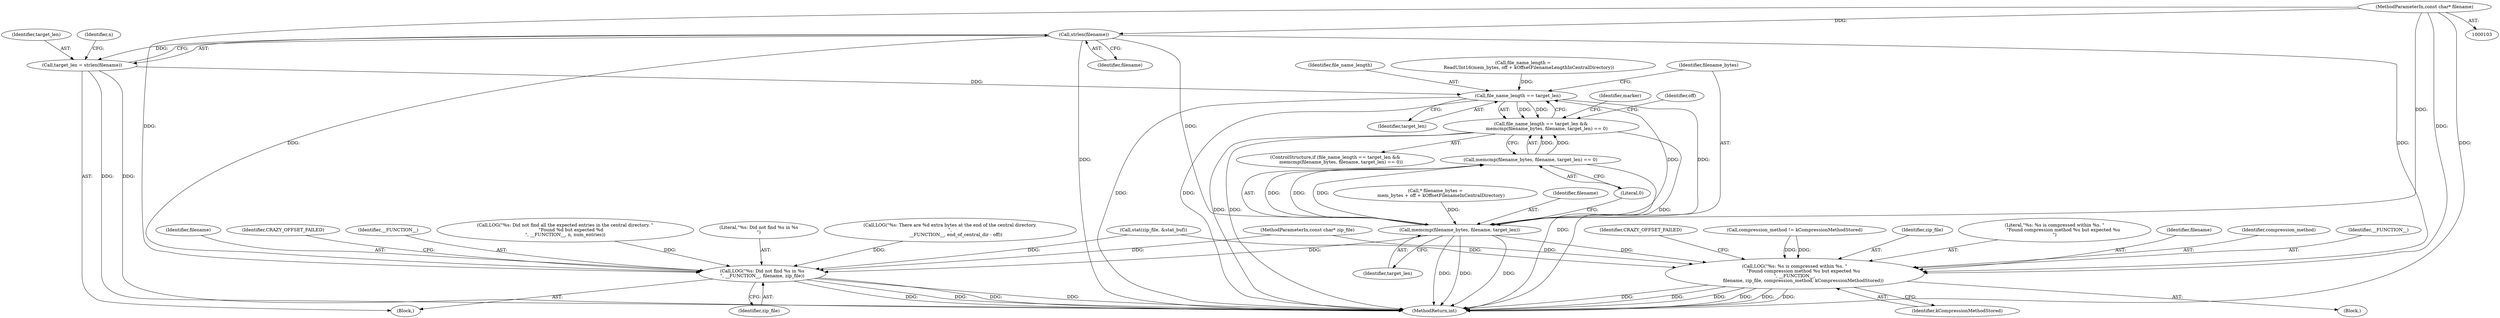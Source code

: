 digraph "0_Chrome_d9e316238aee59acf665d80b544cf4e1edfd3349@pointer" {
"1000105" [label="(MethodParameterIn,const char* filename)"];
"1000275" [label="(Call,strlen(filename))"];
"1000273" [label="(Call,target_len = strlen(filename))"];
"1000363" [label="(Call,file_name_length == target_len)"];
"1000362" [label="(Call,file_name_length == target_len &&\n        memcmp(filename_bytes, filename, target_len) == 0)"];
"1000367" [label="(Call,memcmp(filename_bytes, filename, target_len))"];
"1000366" [label="(Call,memcmp(filename_bytes, filename, target_len) == 0)"];
"1000405" [label="(Call,LOG(\"%s: %s is compressed within %s. \"\n            \"Found compression method %u but expected %u\n\", __FUNCTION__,\n            filename, zip_file, compression_method, kCompressionMethodStored))"];
"1000466" [label="(Call,LOG(\"%s: Did not find %s in %s\n\", __FUNCTION__, filename, zip_file))"];
"1000361" [label="(ControlStructure,if (file_name_length == target_len &&\n        memcmp(filename_bytes, filename, target_len) == 0))"];
"1000409" [label="(Identifier,zip_file)"];
"1000275" [label="(Call,strlen(filename))"];
"1000279" [label="(Identifier,n)"];
"1000366" [label="(Call,memcmp(filename_bytes, filename, target_len) == 0)"];
"1000443" [label="(Identifier,off)"];
"1000469" [label="(Identifier,filename)"];
"1000367" [label="(Call,memcmp(filename_bytes, filename, target_len))"];
"1000368" [label="(Identifier,filename_bytes)"];
"1000411" [label="(Identifier,kCompressionMethodStored)"];
"1000406" [label="(Literal,\"%s: %s is compressed within %s. \"\n            \"Found compression method %u but expected %u\n\")"];
"1000354" [label="(Call,* filename_bytes =\n        mem_bytes + off + kOffsetFilenameInCentralDirectory)"];
"1000105" [label="(MethodParameterIn,const char* filename)"];
"1000369" [label="(Identifier,filename)"];
"1000408" [label="(Identifier,filename)"];
"1000410" [label="(Identifier,compression_method)"];
"1000364" [label="(Identifier,file_name_length)"];
"1000472" [label="(Identifier,CRAZY_OFFSET_FAILED)"];
"1000468" [label="(Identifier,__FUNCTION__)"];
"1000363" [label="(Call,file_name_length == target_len)"];
"1000466" [label="(Call,LOG(\"%s: Did not find %s in %s\n\", __FUNCTION__, filename, zip_file))"];
"1000375" [label="(Identifier,marker)"];
"1000370" [label="(Identifier,target_len)"];
"1000407" [label="(Identifier,__FUNCTION__)"];
"1000405" [label="(Call,LOG(\"%s: %s is compressed within %s. \"\n            \"Found compression method %u but expected %u\n\", __FUNCTION__,\n            filename, zip_file, compression_method, kCompressionMethodStored))"];
"1000413" [label="(Identifier,CRAZY_OFFSET_FAILED)"];
"1000273" [label="(Call,target_len = strlen(filename))"];
"1000106" [label="(Block,)"];
"1000473" [label="(MethodReturn,int)"];
"1000371" [label="(Literal,0)"];
"1000362" [label="(Call,file_name_length == target_len &&\n        memcmp(filename_bytes, filename, target_len) == 0)"];
"1000312" [label="(Call,file_name_length =\n        ReadUInt16(mem_bytes, off + kOffsetFilenameLengthInCentralDirectory))"];
"1000450" [label="(Call,LOG(\"%s: Did not find all the expected entries in the central directory. \"\n        \"Found %d but expected %d\n\", __FUNCTION__, n, num_entries))"];
"1000365" [label="(Identifier,target_len)"];
"1000122" [label="(Call,stat(zip_file, &stat_buf))"];
"1000401" [label="(Call,compression_method != kCompressionMethodStored)"];
"1000467" [label="(Literal,\"%s: Did not find %s in %s\n\")"];
"1000470" [label="(Identifier,zip_file)"];
"1000404" [label="(Block,)"];
"1000104" [label="(MethodParameterIn,const char* zip_file)"];
"1000276" [label="(Identifier,filename)"];
"1000274" [label="(Identifier,target_len)"];
"1000460" [label="(Call,LOG(\"%s: There are %d extra bytes at the end of the central directory.\n\",\n        __FUNCTION__, end_of_central_dir - off))"];
"1000105" -> "1000103"  [label="AST: "];
"1000105" -> "1000473"  [label="DDG: "];
"1000105" -> "1000275"  [label="DDG: "];
"1000105" -> "1000367"  [label="DDG: "];
"1000105" -> "1000405"  [label="DDG: "];
"1000105" -> "1000466"  [label="DDG: "];
"1000275" -> "1000273"  [label="AST: "];
"1000275" -> "1000276"  [label="CFG: "];
"1000276" -> "1000275"  [label="AST: "];
"1000273" -> "1000275"  [label="CFG: "];
"1000275" -> "1000473"  [label="DDG: "];
"1000275" -> "1000273"  [label="DDG: "];
"1000275" -> "1000367"  [label="DDG: "];
"1000275" -> "1000405"  [label="DDG: "];
"1000275" -> "1000466"  [label="DDG: "];
"1000273" -> "1000106"  [label="AST: "];
"1000274" -> "1000273"  [label="AST: "];
"1000279" -> "1000273"  [label="CFG: "];
"1000273" -> "1000473"  [label="DDG: "];
"1000273" -> "1000473"  [label="DDG: "];
"1000273" -> "1000363"  [label="DDG: "];
"1000363" -> "1000362"  [label="AST: "];
"1000363" -> "1000365"  [label="CFG: "];
"1000364" -> "1000363"  [label="AST: "];
"1000365" -> "1000363"  [label="AST: "];
"1000368" -> "1000363"  [label="CFG: "];
"1000362" -> "1000363"  [label="CFG: "];
"1000363" -> "1000473"  [label="DDG: "];
"1000363" -> "1000473"  [label="DDG: "];
"1000363" -> "1000362"  [label="DDG: "];
"1000363" -> "1000362"  [label="DDG: "];
"1000312" -> "1000363"  [label="DDG: "];
"1000367" -> "1000363"  [label="DDG: "];
"1000363" -> "1000367"  [label="DDG: "];
"1000362" -> "1000361"  [label="AST: "];
"1000362" -> "1000366"  [label="CFG: "];
"1000366" -> "1000362"  [label="AST: "];
"1000375" -> "1000362"  [label="CFG: "];
"1000443" -> "1000362"  [label="CFG: "];
"1000362" -> "1000473"  [label="DDG: "];
"1000362" -> "1000473"  [label="DDG: "];
"1000362" -> "1000473"  [label="DDG: "];
"1000366" -> "1000362"  [label="DDG: "];
"1000366" -> "1000362"  [label="DDG: "];
"1000367" -> "1000366"  [label="AST: "];
"1000367" -> "1000370"  [label="CFG: "];
"1000368" -> "1000367"  [label="AST: "];
"1000369" -> "1000367"  [label="AST: "];
"1000370" -> "1000367"  [label="AST: "];
"1000371" -> "1000367"  [label="CFG: "];
"1000367" -> "1000473"  [label="DDG: "];
"1000367" -> "1000473"  [label="DDG: "];
"1000367" -> "1000473"  [label="DDG: "];
"1000367" -> "1000366"  [label="DDG: "];
"1000367" -> "1000366"  [label="DDG: "];
"1000367" -> "1000366"  [label="DDG: "];
"1000354" -> "1000367"  [label="DDG: "];
"1000367" -> "1000405"  [label="DDG: "];
"1000367" -> "1000466"  [label="DDG: "];
"1000366" -> "1000371"  [label="CFG: "];
"1000371" -> "1000366"  [label="AST: "];
"1000366" -> "1000473"  [label="DDG: "];
"1000405" -> "1000404"  [label="AST: "];
"1000405" -> "1000411"  [label="CFG: "];
"1000406" -> "1000405"  [label="AST: "];
"1000407" -> "1000405"  [label="AST: "];
"1000408" -> "1000405"  [label="AST: "];
"1000409" -> "1000405"  [label="AST: "];
"1000410" -> "1000405"  [label="AST: "];
"1000411" -> "1000405"  [label="AST: "];
"1000413" -> "1000405"  [label="CFG: "];
"1000405" -> "1000473"  [label="DDG: "];
"1000405" -> "1000473"  [label="DDG: "];
"1000405" -> "1000473"  [label="DDG: "];
"1000405" -> "1000473"  [label="DDG: "];
"1000405" -> "1000473"  [label="DDG: "];
"1000405" -> "1000473"  [label="DDG: "];
"1000122" -> "1000405"  [label="DDG: "];
"1000104" -> "1000405"  [label="DDG: "];
"1000401" -> "1000405"  [label="DDG: "];
"1000401" -> "1000405"  [label="DDG: "];
"1000466" -> "1000106"  [label="AST: "];
"1000466" -> "1000470"  [label="CFG: "];
"1000467" -> "1000466"  [label="AST: "];
"1000468" -> "1000466"  [label="AST: "];
"1000469" -> "1000466"  [label="AST: "];
"1000470" -> "1000466"  [label="AST: "];
"1000472" -> "1000466"  [label="CFG: "];
"1000466" -> "1000473"  [label="DDG: "];
"1000466" -> "1000473"  [label="DDG: "];
"1000466" -> "1000473"  [label="DDG: "];
"1000466" -> "1000473"  [label="DDG: "];
"1000450" -> "1000466"  [label="DDG: "];
"1000460" -> "1000466"  [label="DDG: "];
"1000122" -> "1000466"  [label="DDG: "];
"1000104" -> "1000466"  [label="DDG: "];
}
